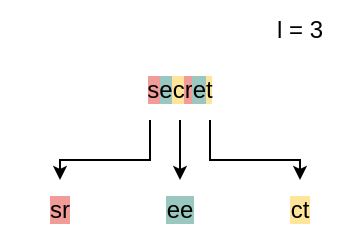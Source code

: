 <mxfile version="20.8.10" type="device"><diagram name="Page-1" id="ReIyNL1mXJK_D4riZXlf"><mxGraphModel dx="691" dy="399" grid="1" gridSize="10" guides="1" tooltips="1" connect="1" arrows="1" fold="1" page="1" pageScale="1" pageWidth="850" pageHeight="1100" math="0" shadow="0"><root><mxCell id="0"/><mxCell id="1" parent="0"/><mxCell id="ojB51kp0uYq0hzn_1jkJ-8" style="edgeStyle=orthogonalEdgeStyle;rounded=0;orthogonalLoop=1;jettySize=auto;html=1;exitX=0.25;exitY=1;exitDx=0;exitDy=0;fontColor=#000000;endArrow=classic;endFill=1;endSize=4;" edge="1" parent="1" source="ojB51kp0uYq0hzn_1jkJ-1" target="ojB51kp0uYq0hzn_1jkJ-3"><mxGeometry relative="1" as="geometry"><Array as="points"><mxPoint x="175" y="100"/><mxPoint x="130" y="100"/></Array></mxGeometry></mxCell><mxCell id="ojB51kp0uYq0hzn_1jkJ-9" style="edgeStyle=orthogonalEdgeStyle;rounded=0;orthogonalLoop=1;jettySize=auto;html=1;entryX=0.5;entryY=0;entryDx=0;entryDy=0;fontColor=#000000;endArrow=classic;endFill=1;endSize=4;" edge="1" parent="1" source="ojB51kp0uYq0hzn_1jkJ-1" target="ojB51kp0uYq0hzn_1jkJ-4"><mxGeometry relative="1" as="geometry"/></mxCell><mxCell id="ojB51kp0uYq0hzn_1jkJ-10" style="edgeStyle=orthogonalEdgeStyle;rounded=0;orthogonalLoop=1;jettySize=auto;html=1;exitX=0.75;exitY=1;exitDx=0;exitDy=0;entryX=0.5;entryY=0;entryDx=0;entryDy=0;fontColor=#000000;endArrow=classic;endFill=1;endSize=4;" edge="1" parent="1" source="ojB51kp0uYq0hzn_1jkJ-1" target="ojB51kp0uYq0hzn_1jkJ-5"><mxGeometry relative="1" as="geometry"><Array as="points"><mxPoint x="205" y="100"/><mxPoint x="250" y="100"/></Array></mxGeometry></mxCell><mxCell id="ojB51kp0uYq0hzn_1jkJ-1" value="&lt;span style=&quot;background-color: rgb(241, 156, 153);&quot;&gt;s&lt;/span&gt;&lt;span style=&quot;background-color: rgb(154, 199, 191);&quot;&gt;e&lt;/span&gt;&lt;span style=&quot;background-color: rgb(255, 229, 153);&quot;&gt;c&lt;/span&gt;&lt;span style=&quot;background-color: rgb(241, 156, 153);&quot;&gt;r&lt;/span&gt;&lt;span style=&quot;background-color: rgb(154, 199, 191);&quot;&gt;e&lt;/span&gt;&lt;span style=&quot;background-color: rgb(255, 229, 153);&quot;&gt;t&lt;/span&gt;" style="text;html=1;strokeColor=none;fillColor=none;align=center;verticalAlign=middle;whiteSpace=wrap;rounded=0;" vertex="1" parent="1"><mxGeometry x="160" y="50" width="60" height="30" as="geometry"/></mxCell><mxCell id="ojB51kp0uYq0hzn_1jkJ-2" value="l = 3" style="text;html=1;strokeColor=none;fillColor=none;align=center;verticalAlign=middle;whiteSpace=wrap;rounded=0;" vertex="1" parent="1"><mxGeometry x="220" y="20" width="60" height="30" as="geometry"/></mxCell><mxCell id="ojB51kp0uYq0hzn_1jkJ-3" value="&lt;font style=&quot;background-color: rgb(241, 156, 153);&quot; color=&quot;#000000&quot;&gt;sr&lt;/font&gt;" style="text;html=1;strokeColor=none;fillColor=none;align=center;verticalAlign=middle;whiteSpace=wrap;rounded=0;fontColor=#9AC7BF;" vertex="1" parent="1"><mxGeometry x="100" y="110" width="60" height="30" as="geometry"/></mxCell><mxCell id="ojB51kp0uYq0hzn_1jkJ-4" value="&lt;font style=&quot;background-color: rgb(154, 199, 191);&quot; color=&quot;#000000&quot;&gt;ee&lt;/font&gt;" style="text;html=1;strokeColor=none;fillColor=none;align=center;verticalAlign=middle;whiteSpace=wrap;rounded=0;fontColor=#9AC7BF;" vertex="1" parent="1"><mxGeometry x="160" y="110" width="60" height="30" as="geometry"/></mxCell><mxCell id="ojB51kp0uYq0hzn_1jkJ-5" value="&lt;font style=&quot;background-color: rgb(255, 229, 153);&quot; color=&quot;#000000&quot;&gt;ct&lt;/font&gt;" style="text;html=1;strokeColor=none;fillColor=none;align=center;verticalAlign=middle;whiteSpace=wrap;rounded=0;fontColor=#9AC7BF;" vertex="1" parent="1"><mxGeometry x="220" y="110" width="60" height="30" as="geometry"/></mxCell></root></mxGraphModel></diagram></mxfile>